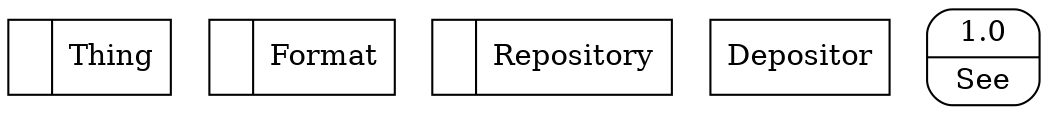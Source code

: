 digraph dfd2{ 
node[shape=record]
200 [label="<f0>  |<f1> Thing " ];
201 [label="<f0>  |<f1> Format " ];
202 [label="<f0>  |<f1> Repository " ];
203 [label="Depositor" shape=box];
204 [label="{<f0> 1.0|<f1> See }" shape=Mrecord];
}